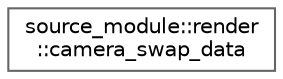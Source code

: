 digraph "类继承关系图"
{
 // LATEX_PDF_SIZE
  bgcolor="transparent";
  edge [fontname=Helvetica,fontsize=10,labelfontname=Helvetica,labelfontsize=10];
  node [fontname=Helvetica,fontsize=10,shape=box,height=0.2,width=0.4];
  rankdir="LR";
  Node0 [id="Node000000",label="source_module::render\l::camera_swap_data",height=0.2,width=0.4,color="grey40", fillcolor="white", style="filled",URL="$structsource__module_1_1render_1_1camera__swap__data.html",tooltip=" "];
}
